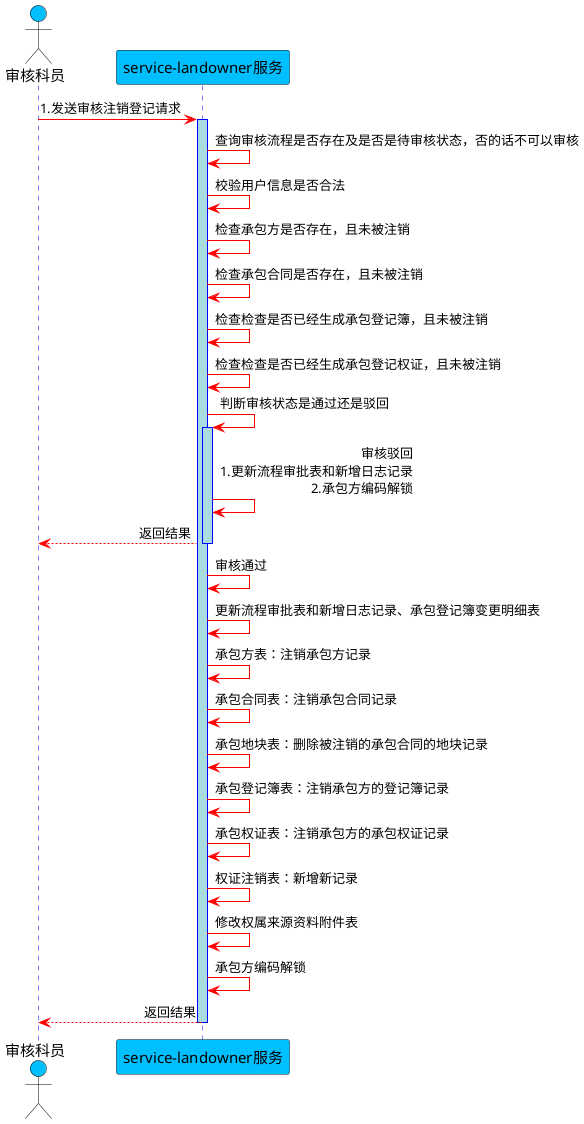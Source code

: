 @startuml
skinparam sequence {
ArrowColor red
ActorBorderColor black
LifeLineBorderColor blue
LifeLineBackgroundColor #A9DCDF


ParticipantBackgroundColor DeepSkyBlue
ParticipantFontName Aapex
ParticipantFontSize 15
ParticipantFontColor black

ActorBackgroundColor DeepSkyBlue
ActorFontColor black
ActorFontSize 15
ActorFontName Aapex
}
skinparam sequenceMessageAlign right
actor 审核科员
participant "service-landowner服务" as A

审核科员 -> A:1.发送审核注销登记请求
activate A

A -> A: 查询审核流程是否存在及是否是待审核状态，否的话不可以审核
A -> A: 校验用户信息是否合法
A -> A: 检查承包方是否存在，且未被注销
A -> A: 检查承包合同是否存在，且未被注销
A -> A: 检查检查是否已经生成承包登记簿，且未被注销
A -> A: 检查检查是否已经生成承包登记权证，且未被注销

A -> A: 判断审核状态是通过还是驳回
activate A
A -> A: 审核驳回\n1.更新流程审批表和新增日志记录\n2.承包方编码解锁
A --> 审核科员: 返回结果
deactivate A
A -> A: 审核通过
A -> A: 更新流程审批表和新增日志记录、承包登记簿变更明细表
A -> A: 承包方表：注销承包方记录
A -> A: 承包合同表：注销承包合同记录
A -> A: 承包地块表：删除被注销的承包合同的地块记录
A -> A: 承包登记簿表：注销承包方的登记簿记录
A -> A: 承包权证表：注销承包方的承包权证记录
A -> A: 权证注销表：新增新记录
A -> A: 修改权属来源资料附件表
A -> A: 承包方编码解锁


A --> 审核科员: 返回结果
deactivate A



@enduml


